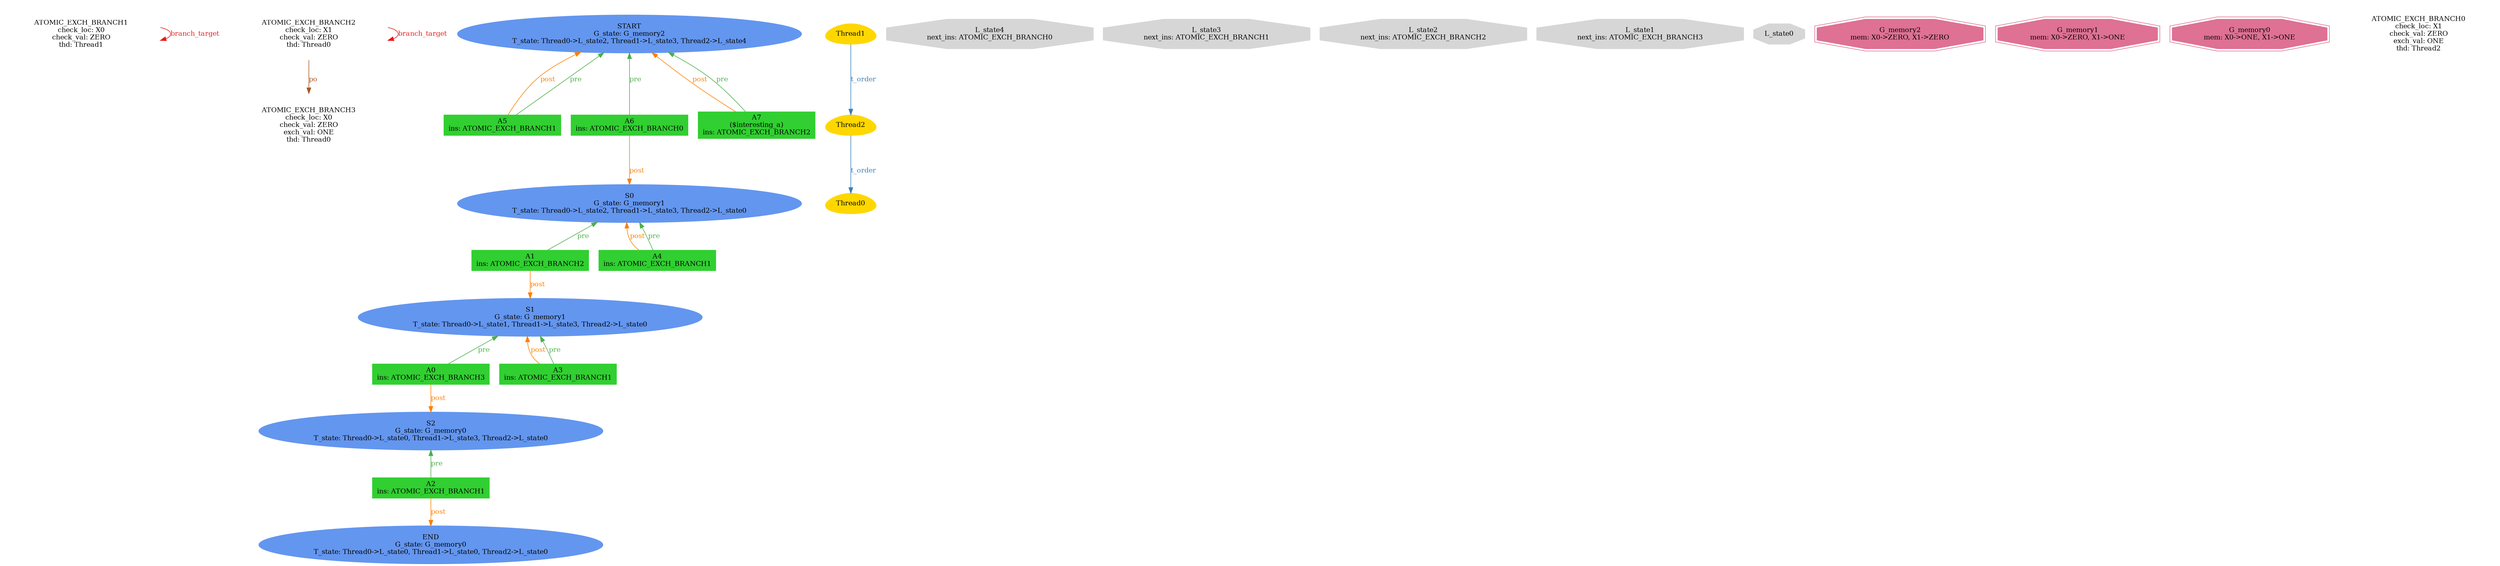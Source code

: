 digraph "graph" {
graph [fontsize=12]
node [fontsize=12]
edge [fontsize=12]
rankdir=TB;
"N18" -> "N18" [uuid = "<ATOMIC_EXCH_BRANCH1, ATOMIC_EXCH_BRANCH1>", color = "#e41a1c", fontcolor = "#e41a1c", style = "solid", label = "branch_target", dir = "forward", weight = "1"]
"N17" -> "N17" [uuid = "<ATOMIC_EXCH_BRANCH2, ATOMIC_EXCH_BRANCH2>", color = "#e41a1c", fontcolor = "#e41a1c", style = "solid", label = "branch_target", dir = "forward", weight = "1"]
"N17" -> "N16" [uuid = "<ATOMIC_EXCH_BRANCH2, ATOMIC_EXCH_BRANCH3>", color = "#a65628", fontcolor = "#a65628", style = "solid", label = "po", dir = "forward", weight = "1"]
"N15" -> "N14" [uuid = "<A0, S2>", color = "#ff7f00", fontcolor = "#ff7f00", style = "solid", label = "post", dir = "forward", weight = "1"]
"N24" -> "N23" [uuid = "<A1, S1>", color = "#ff7f00", fontcolor = "#ff7f00", style = "solid", label = "post", dir = "forward", weight = "1"]
"N13" -> "N12" [uuid = "<A2, END>", color = "#ff7f00", fontcolor = "#ff7f00", style = "solid", label = "post", dir = "forward", weight = "1"]
"N23" -> "N22" [uuid = "<A3, S1>", color = "#ff7f00", fontcolor = "#ff7f00", style = "solid", label = "post", dir = "back", weight = "1"]
"N25" -> "N21" [uuid = "<A4, S0>", color = "#ff7f00", fontcolor = "#ff7f00", style = "solid", label = "post", dir = "back", weight = "1"]
"N27" -> "N20" [uuid = "<A5, START>", color = "#ff7f00", fontcolor = "#ff7f00", style = "solid", label = "post", dir = "back", weight = "1"]
"N26" -> "N25" [uuid = "<A6, S0>", color = "#ff7f00", fontcolor = "#ff7f00", style = "solid", label = "post", dir = "forward", weight = "1"]
"N27" -> "N19" [uuid = "<A7, START>", color = "#ff7f00", fontcolor = "#ff7f00", style = "solid", label = "post", dir = "back", weight = "1"]
"N23" -> "N15" [uuid = "<A0, S1>", color = "#4daf4a", fontcolor = "#4daf4a", style = "solid", label = "pre", dir = "back", weight = "1"]
"N25" -> "N24" [uuid = "<A1, S0>", color = "#4daf4a", fontcolor = "#4daf4a", style = "solid", label = "pre", dir = "back", weight = "1"]
"N14" -> "N13" [uuid = "<A2, S2>", color = "#4daf4a", fontcolor = "#4daf4a", style = "solid", label = "pre", dir = "back", weight = "1"]
"N23" -> "N22" [uuid = "<A3, S1>", color = "#4daf4a", fontcolor = "#4daf4a", style = "solid", label = "pre", dir = "back", weight = "1"]
"N25" -> "N21" [uuid = "<A4, S0>", color = "#4daf4a", fontcolor = "#4daf4a", style = "solid", label = "pre", dir = "back", weight = "1"]
"N27" -> "N20" [uuid = "<A5, START>", color = "#4daf4a", fontcolor = "#4daf4a", style = "solid", label = "pre", dir = "back", weight = "1"]
"N27" -> "N26" [uuid = "<A6, START>", color = "#4daf4a", fontcolor = "#4daf4a", style = "solid", label = "pre", dir = "back", weight = "1"]
"N27" -> "N19" [uuid = "<A7, START>", color = "#4daf4a", fontcolor = "#4daf4a", style = "solid", label = "pre", dir = "back", weight = "1"]
"N11" -> "N10" [uuid = "<Thread1, Thread2>", color = "#377eb8", fontcolor = "#377eb8", style = "solid", label = "t_order", dir = "forward", weight = "1"]
"N10" -> "N9" [uuid = "<Thread2, Thread0>", color = "#377eb8", fontcolor = "#377eb8", style = "solid", label = "t_order", dir = "forward", weight = "1"]
"N0" [uuid="L_state4", label="L_state4\nnext_ins: ATOMIC_EXCH_BRANCH0", color="#d6d6d6", fontcolor = "#000000", shape = "octagon", style = "filled, solid"]
"N1" [uuid="L_state3", label="L_state3\nnext_ins: ATOMIC_EXCH_BRANCH1", color="#d6d6d6", fontcolor = "#000000", shape = "octagon", style = "filled, solid"]
"N2" [uuid="L_state2", label="L_state2\nnext_ins: ATOMIC_EXCH_BRANCH2", color="#d6d6d6", fontcolor = "#000000", shape = "octagon", style = "filled, solid"]
"N3" [uuid="L_state1", label="L_state1\nnext_ins: ATOMIC_EXCH_BRANCH3", color="#d6d6d6", fontcolor = "#000000", shape = "octagon", style = "filled, solid"]
"N4" [uuid="L_state0", label="L_state0", color="#d6d6d6", fontcolor = "#000000", shape = "octagon", style = "filled, solid"]
"N5" [uuid="G_memory2", label="G_memory2\nmem: X0->ZERO, X1->ZERO", color="#de7194", fontcolor = "#000000", shape = "doubleoctagon", style = "filled, solid"]
"N6" [uuid="G_memory1", label="G_memory1\nmem: X0->ZERO, X1->ONE", color="#de7194", fontcolor = "#000000", shape = "doubleoctagon", style = "filled, solid"]
"N7" [uuid="G_memory0", label="G_memory0\nmem: X0->ONE, X1->ONE", color="#de7194", fontcolor = "#000000", shape = "doubleoctagon", style = "filled, solid"]
"N8" [uuid="ATOMIC_EXCH_BRANCH0", label="ATOMIC_EXCH_BRANCH0\ncheck_loc: X1\ncheck_val: ZERO\nexch_val: ONE\nthd: Thread2", color="#ffffff", fontcolor = "#000000", shape = "octagon", style = "filled, solid"]
"N9" [uuid="Thread0", label="Thread0", color="#ffd700", fontcolor = "#000000", shape = "egg", style = "filled, solid"]
"N10" [uuid="Thread2", label="Thread2", color="#ffd700", fontcolor = "#000000", shape = "egg", style = "filled, solid"]
"N11" [uuid="Thread1", label="Thread1", color="#ffd700", fontcolor = "#000000", shape = "egg", style = "filled, solid"]
"N12" [uuid="END", label="END\nG_state: G_memory0\nT_state: Thread0->L_state0, Thread1->L_state0, Thread2->L_state0", color="#6396ef", fontcolor = "#000000", shape = "ellipse", style = "filled, solid"]
"N13" [uuid="A2", label="A2\nins: ATOMIC_EXCH_BRANCH1", color="#31cf31", fontcolor = "#000000", shape = "box", style = "filled, solid"]
"N14" [uuid="S2", label="S2\nG_state: G_memory0\nT_state: Thread0->L_state0, Thread1->L_state3, Thread2->L_state0", color="#6396ef", fontcolor = "#000000", shape = "ellipse", style = "filled, solid"]
"N15" [uuid="A0", label="A0\nins: ATOMIC_EXCH_BRANCH3", color="#31cf31", fontcolor = "#000000", shape = "box", style = "filled, solid"]
"N16" [uuid="ATOMIC_EXCH_BRANCH3", label="ATOMIC_EXCH_BRANCH3\ncheck_loc: X0\ncheck_val: ZERO\nexch_val: ONE\nthd: Thread0", color="#ffffff", fontcolor = "#000000", shape = "octagon", style = "filled, solid"]
"N17" [uuid="ATOMIC_EXCH_BRANCH2", label="ATOMIC_EXCH_BRANCH2\ncheck_loc: X1\ncheck_val: ZERO\nthd: Thread0", color="#ffffff", fontcolor = "#000000", shape = "octagon", style = "filled, solid"]
"N18" [uuid="ATOMIC_EXCH_BRANCH1", label="ATOMIC_EXCH_BRANCH1\ncheck_loc: X0\ncheck_val: ZERO\nthd: Thread1", color="#ffffff", fontcolor = "#000000", shape = "octagon", style = "filled, solid"]
"N19" [uuid="A7", label="A7\n($interesting_a)\nins: ATOMIC_EXCH_BRANCH2", color="#31cf31", fontcolor = "#000000", shape = "box", style = "filled, solid"]
"N20" [uuid="A5", label="A5\nins: ATOMIC_EXCH_BRANCH1", color="#31cf31", fontcolor = "#000000", shape = "box", style = "filled, solid"]
"N21" [uuid="A4", label="A4\nins: ATOMIC_EXCH_BRANCH1", color="#31cf31", fontcolor = "#000000", shape = "box", style = "filled, solid"]
"N22" [uuid="A3", label="A3\nins: ATOMIC_EXCH_BRANCH1", color="#31cf31", fontcolor = "#000000", shape = "box", style = "filled, solid"]
"N23" [uuid="S1", label="S1\nG_state: G_memory1\nT_state: Thread0->L_state1, Thread1->L_state3, Thread2->L_state0", color="#6396ef", fontcolor = "#000000", shape = "ellipse", style = "filled, solid"]
"N24" [uuid="A1", label="A1\nins: ATOMIC_EXCH_BRANCH2", color="#31cf31", fontcolor = "#000000", shape = "box", style = "filled, solid"]
"N25" [uuid="S0", label="S0\nG_state: G_memory1\nT_state: Thread0->L_state2, Thread1->L_state3, Thread2->L_state0", color="#6396ef", fontcolor = "#000000", shape = "ellipse", style = "filled, solid"]
"N26" [uuid="A6", label="A6\nins: ATOMIC_EXCH_BRANCH0", color="#31cf31", fontcolor = "#000000", shape = "box", style = "filled, solid"]
"N27" [uuid="START", label="START\nG_state: G_memory2\nT_state: Thread0->L_state2, Thread1->L_state3, Thread2->L_state4", color="#6396ef", fontcolor = "#000000", shape = "ellipse", style = "filled, solid"]
}
